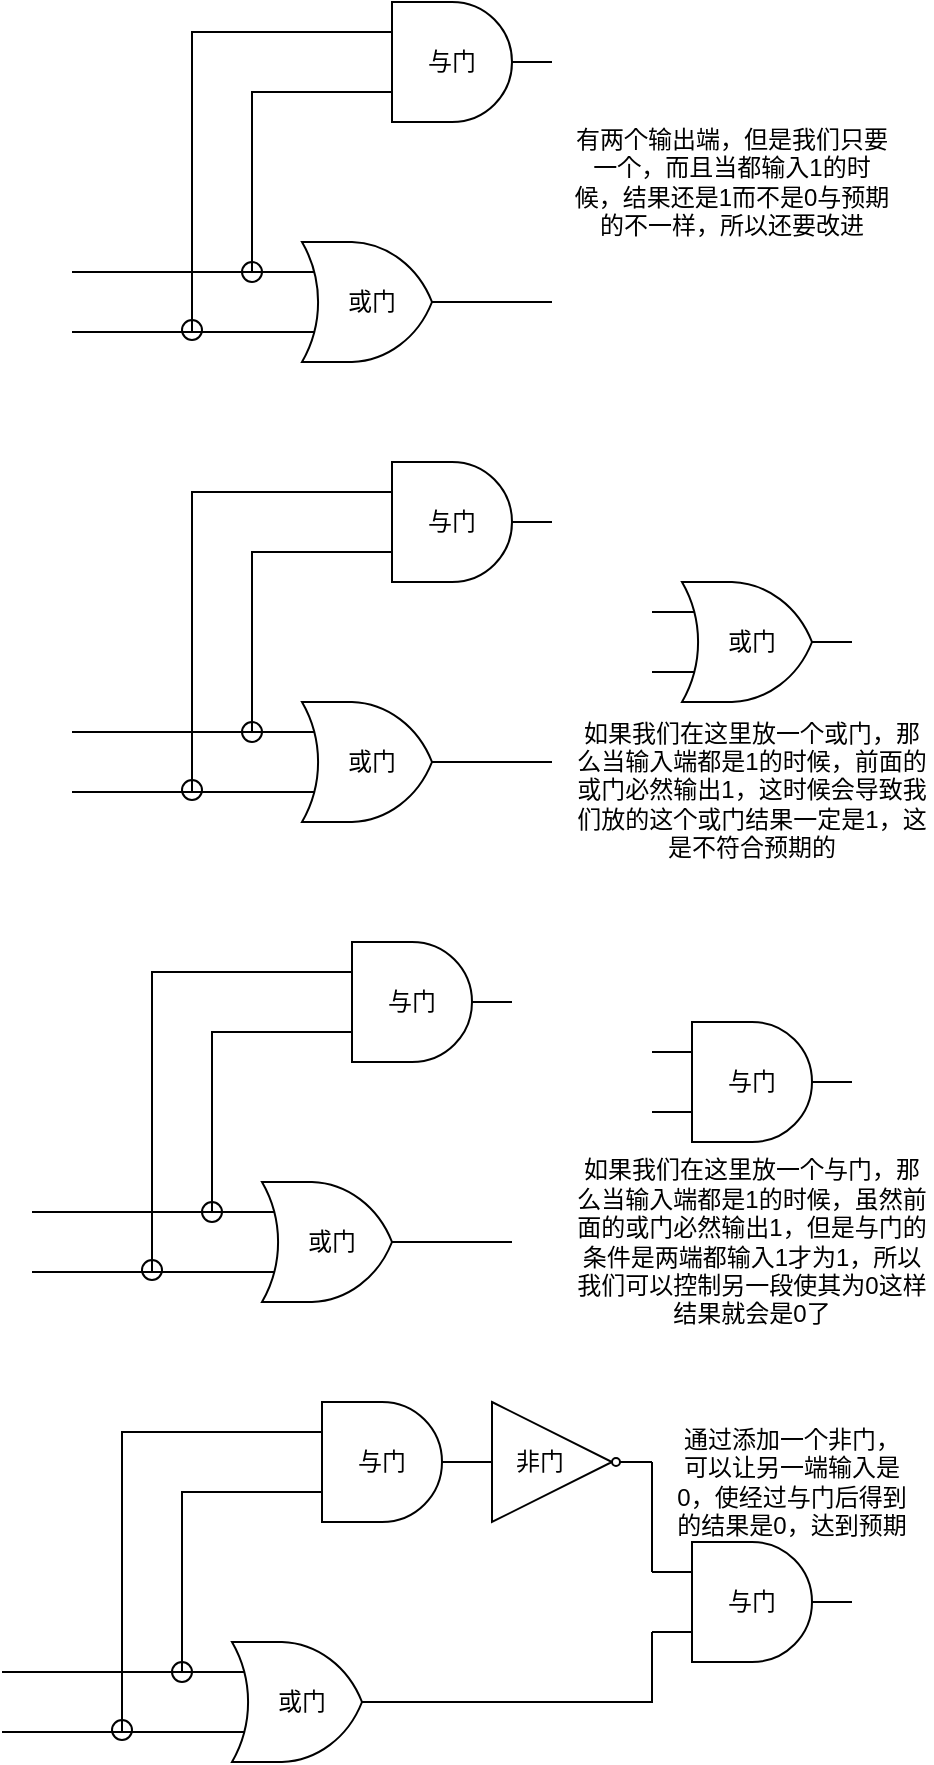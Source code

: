 <mxfile version="13.9.2" type="github">
  <diagram id="xYSU5zKOpEXObKujc5n0" name="第 1 页">
    <mxGraphModel dx="1298" dy="777" grid="1" gridSize="10" guides="1" tooltips="1" connect="1" arrows="1" fold="1" page="1" pageScale="1" pageWidth="827" pageHeight="1169" math="0" shadow="0">
      <root>
        <mxCell id="0" />
        <mxCell id="1" parent="0" />
        <mxCell id="zQl8RCaZIkxgo1g_I3Rm-6" value="" style="ellipse;whiteSpace=wrap;html=1;aspect=fixed;" vertex="1" parent="1">
          <mxGeometry x="255" y="289" width="10" height="10" as="geometry" />
        </mxCell>
        <mxCell id="zQl8RCaZIkxgo1g_I3Rm-7" value="" style="ellipse;whiteSpace=wrap;html=1;aspect=fixed;" vertex="1" parent="1">
          <mxGeometry x="285" y="260" width="10" height="10" as="geometry" />
        </mxCell>
        <mxCell id="zQl8RCaZIkxgo1g_I3Rm-2" style="edgeStyle=orthogonalEdgeStyle;rounded=0;orthogonalLoop=1;jettySize=auto;html=1;exitX=0;exitY=0.25;exitDx=0;exitDy=0;exitPerimeter=0;endArrow=none;endFill=0;" edge="1" parent="1" source="zQl8RCaZIkxgo1g_I3Rm-1">
          <mxGeometry relative="1" as="geometry">
            <mxPoint x="200" y="265" as="targetPoint" />
          </mxGeometry>
        </mxCell>
        <mxCell id="zQl8RCaZIkxgo1g_I3Rm-3" style="edgeStyle=orthogonalEdgeStyle;rounded=0;orthogonalLoop=1;jettySize=auto;html=1;exitX=0;exitY=0.75;exitDx=0;exitDy=0;exitPerimeter=0;endArrow=none;endFill=0;" edge="1" parent="1" source="zQl8RCaZIkxgo1g_I3Rm-1">
          <mxGeometry relative="1" as="geometry">
            <mxPoint x="200" y="295" as="targetPoint" />
          </mxGeometry>
        </mxCell>
        <mxCell id="zQl8RCaZIkxgo1g_I3Rm-4" style="edgeStyle=orthogonalEdgeStyle;rounded=0;orthogonalLoop=1;jettySize=auto;html=1;exitX=0;exitY=0.25;exitDx=0;exitDy=0;exitPerimeter=0;endArrow=none;endFill=0;entryX=0;entryY=0.75;entryDx=0;entryDy=0;entryPerimeter=0;" edge="1" parent="1" source="zQl8RCaZIkxgo1g_I3Rm-1" target="zQl8RCaZIkxgo1g_I3Rm-10">
          <mxGeometry relative="1" as="geometry">
            <mxPoint x="290" y="180" as="targetPoint" />
            <Array as="points">
              <mxPoint x="290" y="265" />
              <mxPoint x="290" y="175" />
            </Array>
          </mxGeometry>
        </mxCell>
        <mxCell id="zQl8RCaZIkxgo1g_I3Rm-5" style="edgeStyle=orthogonalEdgeStyle;rounded=0;orthogonalLoop=1;jettySize=auto;html=1;exitX=0;exitY=0.75;exitDx=0;exitDy=0;exitPerimeter=0;endArrow=none;endFill=0;entryX=0;entryY=0.25;entryDx=0;entryDy=0;entryPerimeter=0;" edge="1" parent="1" source="zQl8RCaZIkxgo1g_I3Rm-1" target="zQl8RCaZIkxgo1g_I3Rm-10">
          <mxGeometry relative="1" as="geometry">
            <mxPoint x="260" y="140" as="targetPoint" />
            <Array as="points">
              <mxPoint x="260" y="295" />
              <mxPoint x="260" y="145" />
            </Array>
          </mxGeometry>
        </mxCell>
        <mxCell id="zQl8RCaZIkxgo1g_I3Rm-11" style="edgeStyle=orthogonalEdgeStyle;rounded=0;orthogonalLoop=1;jettySize=auto;html=1;exitX=1;exitY=0.5;exitDx=0;exitDy=0;exitPerimeter=0;endArrow=none;endFill=0;" edge="1" parent="1" source="zQl8RCaZIkxgo1g_I3Rm-1">
          <mxGeometry relative="1" as="geometry">
            <mxPoint x="440" y="280" as="targetPoint" />
          </mxGeometry>
        </mxCell>
        <mxCell id="zQl8RCaZIkxgo1g_I3Rm-1" value="" style="verticalLabelPosition=bottom;shadow=0;dashed=0;align=center;html=1;verticalAlign=top;shape=mxgraph.electrical.logic_gates.logic_gate;operation=or;" vertex="1" parent="1">
          <mxGeometry x="300" y="250" width="100" height="60" as="geometry" />
        </mxCell>
        <mxCell id="zQl8RCaZIkxgo1g_I3Rm-10" value="" style="verticalLabelPosition=bottom;shadow=0;dashed=0;align=center;html=1;verticalAlign=top;shape=mxgraph.electrical.logic_gates.logic_gate;operation=and;" vertex="1" parent="1">
          <mxGeometry x="340" y="130" width="100" height="60" as="geometry" />
        </mxCell>
        <mxCell id="zQl8RCaZIkxgo1g_I3Rm-12" value="或门" style="text;html=1;strokeColor=none;fillColor=none;align=center;verticalAlign=middle;whiteSpace=wrap;rounded=0;" vertex="1" parent="1">
          <mxGeometry x="330" y="270" width="40" height="20" as="geometry" />
        </mxCell>
        <mxCell id="zQl8RCaZIkxgo1g_I3Rm-13" value="与门" style="text;html=1;strokeColor=none;fillColor=none;align=center;verticalAlign=middle;whiteSpace=wrap;rounded=0;" vertex="1" parent="1">
          <mxGeometry x="370" y="150" width="40" height="20" as="geometry" />
        </mxCell>
        <mxCell id="zQl8RCaZIkxgo1g_I3Rm-14" value="" style="ellipse;whiteSpace=wrap;html=1;aspect=fixed;" vertex="1" parent="1">
          <mxGeometry x="255" y="519" width="10" height="10" as="geometry" />
        </mxCell>
        <mxCell id="zQl8RCaZIkxgo1g_I3Rm-15" value="" style="ellipse;whiteSpace=wrap;html=1;aspect=fixed;" vertex="1" parent="1">
          <mxGeometry x="285" y="490" width="10" height="10" as="geometry" />
        </mxCell>
        <mxCell id="zQl8RCaZIkxgo1g_I3Rm-16" style="edgeStyle=orthogonalEdgeStyle;rounded=0;orthogonalLoop=1;jettySize=auto;html=1;exitX=0;exitY=0.25;exitDx=0;exitDy=0;exitPerimeter=0;endArrow=none;endFill=0;" edge="1" source="zQl8RCaZIkxgo1g_I3Rm-21" parent="1">
          <mxGeometry relative="1" as="geometry">
            <mxPoint x="200" y="495" as="targetPoint" />
          </mxGeometry>
        </mxCell>
        <mxCell id="zQl8RCaZIkxgo1g_I3Rm-17" style="edgeStyle=orthogonalEdgeStyle;rounded=0;orthogonalLoop=1;jettySize=auto;html=1;exitX=0;exitY=0.75;exitDx=0;exitDy=0;exitPerimeter=0;endArrow=none;endFill=0;" edge="1" source="zQl8RCaZIkxgo1g_I3Rm-21" parent="1">
          <mxGeometry relative="1" as="geometry">
            <mxPoint x="200" y="525" as="targetPoint" />
          </mxGeometry>
        </mxCell>
        <mxCell id="zQl8RCaZIkxgo1g_I3Rm-18" style="edgeStyle=orthogonalEdgeStyle;rounded=0;orthogonalLoop=1;jettySize=auto;html=1;exitX=0;exitY=0.25;exitDx=0;exitDy=0;exitPerimeter=0;endArrow=none;endFill=0;entryX=0;entryY=0.75;entryDx=0;entryDy=0;entryPerimeter=0;" edge="1" source="zQl8RCaZIkxgo1g_I3Rm-21" target="zQl8RCaZIkxgo1g_I3Rm-22" parent="1">
          <mxGeometry relative="1" as="geometry">
            <mxPoint x="290" y="410" as="targetPoint" />
            <Array as="points">
              <mxPoint x="290" y="495" />
              <mxPoint x="290" y="405" />
            </Array>
          </mxGeometry>
        </mxCell>
        <mxCell id="zQl8RCaZIkxgo1g_I3Rm-19" style="edgeStyle=orthogonalEdgeStyle;rounded=0;orthogonalLoop=1;jettySize=auto;html=1;exitX=0;exitY=0.75;exitDx=0;exitDy=0;exitPerimeter=0;endArrow=none;endFill=0;entryX=0;entryY=0.25;entryDx=0;entryDy=0;entryPerimeter=0;" edge="1" source="zQl8RCaZIkxgo1g_I3Rm-21" target="zQl8RCaZIkxgo1g_I3Rm-22" parent="1">
          <mxGeometry relative="1" as="geometry">
            <mxPoint x="260" y="370" as="targetPoint" />
            <Array as="points">
              <mxPoint x="260" y="525" />
              <mxPoint x="260" y="375" />
            </Array>
          </mxGeometry>
        </mxCell>
        <mxCell id="zQl8RCaZIkxgo1g_I3Rm-20" style="edgeStyle=orthogonalEdgeStyle;rounded=0;orthogonalLoop=1;jettySize=auto;html=1;exitX=1;exitY=0.5;exitDx=0;exitDy=0;exitPerimeter=0;endArrow=none;endFill=0;" edge="1" source="zQl8RCaZIkxgo1g_I3Rm-21" parent="1">
          <mxGeometry relative="1" as="geometry">
            <mxPoint x="440" y="510" as="targetPoint" />
          </mxGeometry>
        </mxCell>
        <mxCell id="zQl8RCaZIkxgo1g_I3Rm-21" value="" style="verticalLabelPosition=bottom;shadow=0;dashed=0;align=center;html=1;verticalAlign=top;shape=mxgraph.electrical.logic_gates.logic_gate;operation=or;" vertex="1" parent="1">
          <mxGeometry x="300" y="480" width="100" height="60" as="geometry" />
        </mxCell>
        <mxCell id="zQl8RCaZIkxgo1g_I3Rm-22" value="" style="verticalLabelPosition=bottom;shadow=0;dashed=0;align=center;html=1;verticalAlign=top;shape=mxgraph.electrical.logic_gates.logic_gate;operation=and;" vertex="1" parent="1">
          <mxGeometry x="340" y="360" width="100" height="60" as="geometry" />
        </mxCell>
        <mxCell id="zQl8RCaZIkxgo1g_I3Rm-23" value="或门" style="text;html=1;strokeColor=none;fillColor=none;align=center;verticalAlign=middle;whiteSpace=wrap;rounded=0;" vertex="1" parent="1">
          <mxGeometry x="330" y="500" width="40" height="20" as="geometry" />
        </mxCell>
        <mxCell id="zQl8RCaZIkxgo1g_I3Rm-24" value="与门" style="text;html=1;strokeColor=none;fillColor=none;align=center;verticalAlign=middle;whiteSpace=wrap;rounded=0;" vertex="1" parent="1">
          <mxGeometry x="370" y="380" width="40" height="20" as="geometry" />
        </mxCell>
        <mxCell id="zQl8RCaZIkxgo1g_I3Rm-25" value="有两个输出端，但是我们只要一个，而且当都输入1的时候，结果还是1而不是0与预期的不一样，所以还要改进" style="text;html=1;strokeColor=none;fillColor=none;align=center;verticalAlign=middle;whiteSpace=wrap;rounded=0;" vertex="1" parent="1">
          <mxGeometry x="450" y="190" width="160" height="60" as="geometry" />
        </mxCell>
        <mxCell id="zQl8RCaZIkxgo1g_I3Rm-26" value="" style="verticalLabelPosition=bottom;shadow=0;dashed=0;align=center;html=1;verticalAlign=top;shape=mxgraph.electrical.logic_gates.logic_gate;operation=or;" vertex="1" parent="1">
          <mxGeometry x="490" y="420" width="100" height="60" as="geometry" />
        </mxCell>
        <mxCell id="zQl8RCaZIkxgo1g_I3Rm-27" value="如果我们在这里放一个或门，那么当输入端都是1的时候，前面的或门必然输出1，这时候会导致我们放的这个或门结果一定是1，这是不符合预期的" style="text;html=1;strokeColor=none;fillColor=none;align=center;verticalAlign=middle;whiteSpace=wrap;rounded=0;" vertex="1" parent="1">
          <mxGeometry x="450" y="494" width="180" height="60" as="geometry" />
        </mxCell>
        <mxCell id="zQl8RCaZIkxgo1g_I3Rm-28" value="" style="ellipse;whiteSpace=wrap;html=1;aspect=fixed;" vertex="1" parent="1">
          <mxGeometry x="235" y="759" width="10" height="10" as="geometry" />
        </mxCell>
        <mxCell id="zQl8RCaZIkxgo1g_I3Rm-29" value="" style="ellipse;whiteSpace=wrap;html=1;aspect=fixed;" vertex="1" parent="1">
          <mxGeometry x="265" y="730" width="10" height="10" as="geometry" />
        </mxCell>
        <mxCell id="zQl8RCaZIkxgo1g_I3Rm-30" style="edgeStyle=orthogonalEdgeStyle;rounded=0;orthogonalLoop=1;jettySize=auto;html=1;exitX=0;exitY=0.25;exitDx=0;exitDy=0;exitPerimeter=0;endArrow=none;endFill=0;" edge="1" source="zQl8RCaZIkxgo1g_I3Rm-35" parent="1">
          <mxGeometry relative="1" as="geometry">
            <mxPoint x="180" y="735" as="targetPoint" />
          </mxGeometry>
        </mxCell>
        <mxCell id="zQl8RCaZIkxgo1g_I3Rm-31" style="edgeStyle=orthogonalEdgeStyle;rounded=0;orthogonalLoop=1;jettySize=auto;html=1;exitX=0;exitY=0.75;exitDx=0;exitDy=0;exitPerimeter=0;endArrow=none;endFill=0;" edge="1" source="zQl8RCaZIkxgo1g_I3Rm-35" parent="1">
          <mxGeometry relative="1" as="geometry">
            <mxPoint x="180" y="765" as="targetPoint" />
          </mxGeometry>
        </mxCell>
        <mxCell id="zQl8RCaZIkxgo1g_I3Rm-32" style="edgeStyle=orthogonalEdgeStyle;rounded=0;orthogonalLoop=1;jettySize=auto;html=1;exitX=0;exitY=0.25;exitDx=0;exitDy=0;exitPerimeter=0;endArrow=none;endFill=0;entryX=0;entryY=0.75;entryDx=0;entryDy=0;entryPerimeter=0;" edge="1" source="zQl8RCaZIkxgo1g_I3Rm-35" target="zQl8RCaZIkxgo1g_I3Rm-36" parent="1">
          <mxGeometry relative="1" as="geometry">
            <mxPoint x="270" y="650" as="targetPoint" />
            <Array as="points">
              <mxPoint x="270" y="735" />
              <mxPoint x="270" y="645" />
            </Array>
          </mxGeometry>
        </mxCell>
        <mxCell id="zQl8RCaZIkxgo1g_I3Rm-33" style="edgeStyle=orthogonalEdgeStyle;rounded=0;orthogonalLoop=1;jettySize=auto;html=1;exitX=0;exitY=0.75;exitDx=0;exitDy=0;exitPerimeter=0;endArrow=none;endFill=0;entryX=0;entryY=0.25;entryDx=0;entryDy=0;entryPerimeter=0;" edge="1" source="zQl8RCaZIkxgo1g_I3Rm-35" target="zQl8RCaZIkxgo1g_I3Rm-36" parent="1">
          <mxGeometry relative="1" as="geometry">
            <mxPoint x="240" y="610" as="targetPoint" />
            <Array as="points">
              <mxPoint x="240" y="765" />
              <mxPoint x="240" y="615" />
            </Array>
          </mxGeometry>
        </mxCell>
        <mxCell id="zQl8RCaZIkxgo1g_I3Rm-34" style="edgeStyle=orthogonalEdgeStyle;rounded=0;orthogonalLoop=1;jettySize=auto;html=1;exitX=1;exitY=0.5;exitDx=0;exitDy=0;exitPerimeter=0;endArrow=none;endFill=0;" edge="1" source="zQl8RCaZIkxgo1g_I3Rm-35" parent="1">
          <mxGeometry relative="1" as="geometry">
            <mxPoint x="420" y="750" as="targetPoint" />
          </mxGeometry>
        </mxCell>
        <mxCell id="zQl8RCaZIkxgo1g_I3Rm-35" value="" style="verticalLabelPosition=bottom;shadow=0;dashed=0;align=center;html=1;verticalAlign=top;shape=mxgraph.electrical.logic_gates.logic_gate;operation=or;" vertex="1" parent="1">
          <mxGeometry x="280" y="720" width="100" height="60" as="geometry" />
        </mxCell>
        <mxCell id="zQl8RCaZIkxgo1g_I3Rm-36" value="" style="verticalLabelPosition=bottom;shadow=0;dashed=0;align=center;html=1;verticalAlign=top;shape=mxgraph.electrical.logic_gates.logic_gate;operation=and;" vertex="1" parent="1">
          <mxGeometry x="320" y="600" width="100" height="60" as="geometry" />
        </mxCell>
        <mxCell id="zQl8RCaZIkxgo1g_I3Rm-37" value="或门" style="text;html=1;strokeColor=none;fillColor=none;align=center;verticalAlign=middle;whiteSpace=wrap;rounded=0;" vertex="1" parent="1">
          <mxGeometry x="310" y="740" width="40" height="20" as="geometry" />
        </mxCell>
        <mxCell id="zQl8RCaZIkxgo1g_I3Rm-38" value="与门" style="text;html=1;strokeColor=none;fillColor=none;align=center;verticalAlign=middle;whiteSpace=wrap;rounded=0;" vertex="1" parent="1">
          <mxGeometry x="350" y="620" width="40" height="20" as="geometry" />
        </mxCell>
        <mxCell id="zQl8RCaZIkxgo1g_I3Rm-41" value="" style="verticalLabelPosition=bottom;shadow=0;dashed=0;align=center;html=1;verticalAlign=top;shape=mxgraph.electrical.logic_gates.logic_gate;operation=and;" vertex="1" parent="1">
          <mxGeometry x="490" y="640" width="100" height="60" as="geometry" />
        </mxCell>
        <mxCell id="zQl8RCaZIkxgo1g_I3Rm-42" value="如果我们在这里放一个与门，那么当输入端都是1的时候，虽然前面的或门必然输出1，但是与门的条件是两端都输入1才为1，所以我们可以控制另一段使其为0这样结果就会是0了" style="text;html=1;strokeColor=none;fillColor=none;align=center;verticalAlign=middle;whiteSpace=wrap;rounded=0;" vertex="1" parent="1">
          <mxGeometry x="450" y="720" width="180" height="60" as="geometry" />
        </mxCell>
        <mxCell id="zQl8RCaZIkxgo1g_I3Rm-43" value="" style="ellipse;whiteSpace=wrap;html=1;aspect=fixed;" vertex="1" parent="1">
          <mxGeometry x="220" y="989" width="10" height="10" as="geometry" />
        </mxCell>
        <mxCell id="zQl8RCaZIkxgo1g_I3Rm-44" value="" style="ellipse;whiteSpace=wrap;html=1;aspect=fixed;" vertex="1" parent="1">
          <mxGeometry x="250" y="960" width="10" height="10" as="geometry" />
        </mxCell>
        <mxCell id="zQl8RCaZIkxgo1g_I3Rm-45" style="edgeStyle=orthogonalEdgeStyle;rounded=0;orthogonalLoop=1;jettySize=auto;html=1;exitX=0;exitY=0.25;exitDx=0;exitDy=0;exitPerimeter=0;endArrow=none;endFill=0;" edge="1" source="zQl8RCaZIkxgo1g_I3Rm-50" parent="1">
          <mxGeometry relative="1" as="geometry">
            <mxPoint x="165" y="965" as="targetPoint" />
          </mxGeometry>
        </mxCell>
        <mxCell id="zQl8RCaZIkxgo1g_I3Rm-46" style="edgeStyle=orthogonalEdgeStyle;rounded=0;orthogonalLoop=1;jettySize=auto;html=1;exitX=0;exitY=0.75;exitDx=0;exitDy=0;exitPerimeter=0;endArrow=none;endFill=0;" edge="1" source="zQl8RCaZIkxgo1g_I3Rm-50" parent="1">
          <mxGeometry relative="1" as="geometry">
            <mxPoint x="165" y="995" as="targetPoint" />
          </mxGeometry>
        </mxCell>
        <mxCell id="zQl8RCaZIkxgo1g_I3Rm-47" style="edgeStyle=orthogonalEdgeStyle;rounded=0;orthogonalLoop=1;jettySize=auto;html=1;exitX=0;exitY=0.25;exitDx=0;exitDy=0;exitPerimeter=0;endArrow=none;endFill=0;entryX=0;entryY=0.75;entryDx=0;entryDy=0;entryPerimeter=0;" edge="1" source="zQl8RCaZIkxgo1g_I3Rm-50" target="zQl8RCaZIkxgo1g_I3Rm-51" parent="1">
          <mxGeometry relative="1" as="geometry">
            <mxPoint x="255" y="880" as="targetPoint" />
            <Array as="points">
              <mxPoint x="255" y="965" />
              <mxPoint x="255" y="875" />
            </Array>
          </mxGeometry>
        </mxCell>
        <mxCell id="zQl8RCaZIkxgo1g_I3Rm-48" style="edgeStyle=orthogonalEdgeStyle;rounded=0;orthogonalLoop=1;jettySize=auto;html=1;exitX=0;exitY=0.75;exitDx=0;exitDy=0;exitPerimeter=0;endArrow=none;endFill=0;entryX=0;entryY=0.25;entryDx=0;entryDy=0;entryPerimeter=0;" edge="1" source="zQl8RCaZIkxgo1g_I3Rm-50" target="zQl8RCaZIkxgo1g_I3Rm-51" parent="1">
          <mxGeometry relative="1" as="geometry">
            <mxPoint x="225" y="840" as="targetPoint" />
            <Array as="points">
              <mxPoint x="225" y="995" />
              <mxPoint x="225" y="845" />
            </Array>
          </mxGeometry>
        </mxCell>
        <mxCell id="zQl8RCaZIkxgo1g_I3Rm-59" style="edgeStyle=orthogonalEdgeStyle;rounded=0;orthogonalLoop=1;jettySize=auto;html=1;exitX=1;exitY=0.5;exitDx=0;exitDy=0;exitPerimeter=0;entryX=0;entryY=0.75;entryDx=0;entryDy=0;entryPerimeter=0;endArrow=none;endFill=0;" edge="1" parent="1" source="zQl8RCaZIkxgo1g_I3Rm-50" target="zQl8RCaZIkxgo1g_I3Rm-54">
          <mxGeometry relative="1" as="geometry">
            <Array as="points">
              <mxPoint x="490" y="980" />
            </Array>
          </mxGeometry>
        </mxCell>
        <mxCell id="zQl8RCaZIkxgo1g_I3Rm-50" value="" style="verticalLabelPosition=bottom;shadow=0;dashed=0;align=center;html=1;verticalAlign=top;shape=mxgraph.electrical.logic_gates.logic_gate;operation=or;" vertex="1" parent="1">
          <mxGeometry x="265" y="950" width="100" height="60" as="geometry" />
        </mxCell>
        <mxCell id="zQl8RCaZIkxgo1g_I3Rm-57" style="edgeStyle=orthogonalEdgeStyle;rounded=0;orthogonalLoop=1;jettySize=auto;html=1;exitX=1;exitY=0.5;exitDx=0;exitDy=0;exitPerimeter=0;entryX=0;entryY=0.5;entryDx=0;entryDy=0;endArrow=none;endFill=0;" edge="1" parent="1" source="zQl8RCaZIkxgo1g_I3Rm-51" target="zQl8RCaZIkxgo1g_I3Rm-56">
          <mxGeometry relative="1" as="geometry" />
        </mxCell>
        <mxCell id="zQl8RCaZIkxgo1g_I3Rm-51" value="" style="verticalLabelPosition=bottom;shadow=0;dashed=0;align=center;html=1;verticalAlign=top;shape=mxgraph.electrical.logic_gates.logic_gate;operation=and;" vertex="1" parent="1">
          <mxGeometry x="305" y="830" width="100" height="60" as="geometry" />
        </mxCell>
        <mxCell id="zQl8RCaZIkxgo1g_I3Rm-52" value="或门" style="text;html=1;strokeColor=none;fillColor=none;align=center;verticalAlign=middle;whiteSpace=wrap;rounded=0;" vertex="1" parent="1">
          <mxGeometry x="295" y="970" width="40" height="20" as="geometry" />
        </mxCell>
        <mxCell id="zQl8RCaZIkxgo1g_I3Rm-53" value="与门" style="text;html=1;strokeColor=none;fillColor=none;align=center;verticalAlign=middle;whiteSpace=wrap;rounded=0;" vertex="1" parent="1">
          <mxGeometry x="335" y="850" width="40" height="20" as="geometry" />
        </mxCell>
        <mxCell id="zQl8RCaZIkxgo1g_I3Rm-54" value="" style="verticalLabelPosition=bottom;shadow=0;dashed=0;align=center;html=1;verticalAlign=top;shape=mxgraph.electrical.logic_gates.logic_gate;operation=and;" vertex="1" parent="1">
          <mxGeometry x="490" y="900" width="100" height="60" as="geometry" />
        </mxCell>
        <mxCell id="zQl8RCaZIkxgo1g_I3Rm-58" style="edgeStyle=orthogonalEdgeStyle;rounded=0;orthogonalLoop=1;jettySize=auto;html=1;exitX=1;exitY=0.5;exitDx=0;exitDy=0;entryX=0;entryY=0.25;entryDx=0;entryDy=0;entryPerimeter=0;endArrow=none;endFill=0;" edge="1" parent="1" source="zQl8RCaZIkxgo1g_I3Rm-56" target="zQl8RCaZIkxgo1g_I3Rm-54">
          <mxGeometry relative="1" as="geometry">
            <Array as="points">
              <mxPoint x="490" y="910" />
              <mxPoint x="490" y="910" />
            </Array>
          </mxGeometry>
        </mxCell>
        <mxCell id="zQl8RCaZIkxgo1g_I3Rm-56" value="" style="verticalLabelPosition=bottom;shadow=0;dashed=0;align=center;html=1;verticalAlign=top;shape=mxgraph.electrical.logic_gates.buffer2;negating=1;" vertex="1" parent="1">
          <mxGeometry x="390" y="830" width="100" height="60" as="geometry" />
        </mxCell>
        <mxCell id="zQl8RCaZIkxgo1g_I3Rm-60" value="或门" style="text;html=1;strokeColor=none;fillColor=none;align=center;verticalAlign=middle;whiteSpace=wrap;rounded=0;" vertex="1" parent="1">
          <mxGeometry x="520" y="440" width="40" height="20" as="geometry" />
        </mxCell>
        <mxCell id="zQl8RCaZIkxgo1g_I3Rm-61" value="与门" style="text;html=1;strokeColor=none;fillColor=none;align=center;verticalAlign=middle;whiteSpace=wrap;rounded=0;" vertex="1" parent="1">
          <mxGeometry x="520" y="660" width="40" height="20" as="geometry" />
        </mxCell>
        <mxCell id="zQl8RCaZIkxgo1g_I3Rm-62" value="与门" style="text;html=1;strokeColor=none;fillColor=none;align=center;verticalAlign=middle;whiteSpace=wrap;rounded=0;" vertex="1" parent="1">
          <mxGeometry x="520" y="920" width="40" height="20" as="geometry" />
        </mxCell>
        <mxCell id="zQl8RCaZIkxgo1g_I3Rm-63" value="非门" style="text;html=1;strokeColor=none;fillColor=none;align=center;verticalAlign=middle;whiteSpace=wrap;rounded=0;" vertex="1" parent="1">
          <mxGeometry x="414" y="850" width="40" height="20" as="geometry" />
        </mxCell>
        <mxCell id="zQl8RCaZIkxgo1g_I3Rm-64" value="通过添加一个非门，可以让另一端输入是0，使经过与门后得到的结果是0，达到预期" style="text;html=1;strokeColor=none;fillColor=none;align=center;verticalAlign=middle;whiteSpace=wrap;rounded=0;" vertex="1" parent="1">
          <mxGeometry x="500" y="850" width="120" height="40" as="geometry" />
        </mxCell>
      </root>
    </mxGraphModel>
  </diagram>
</mxfile>
